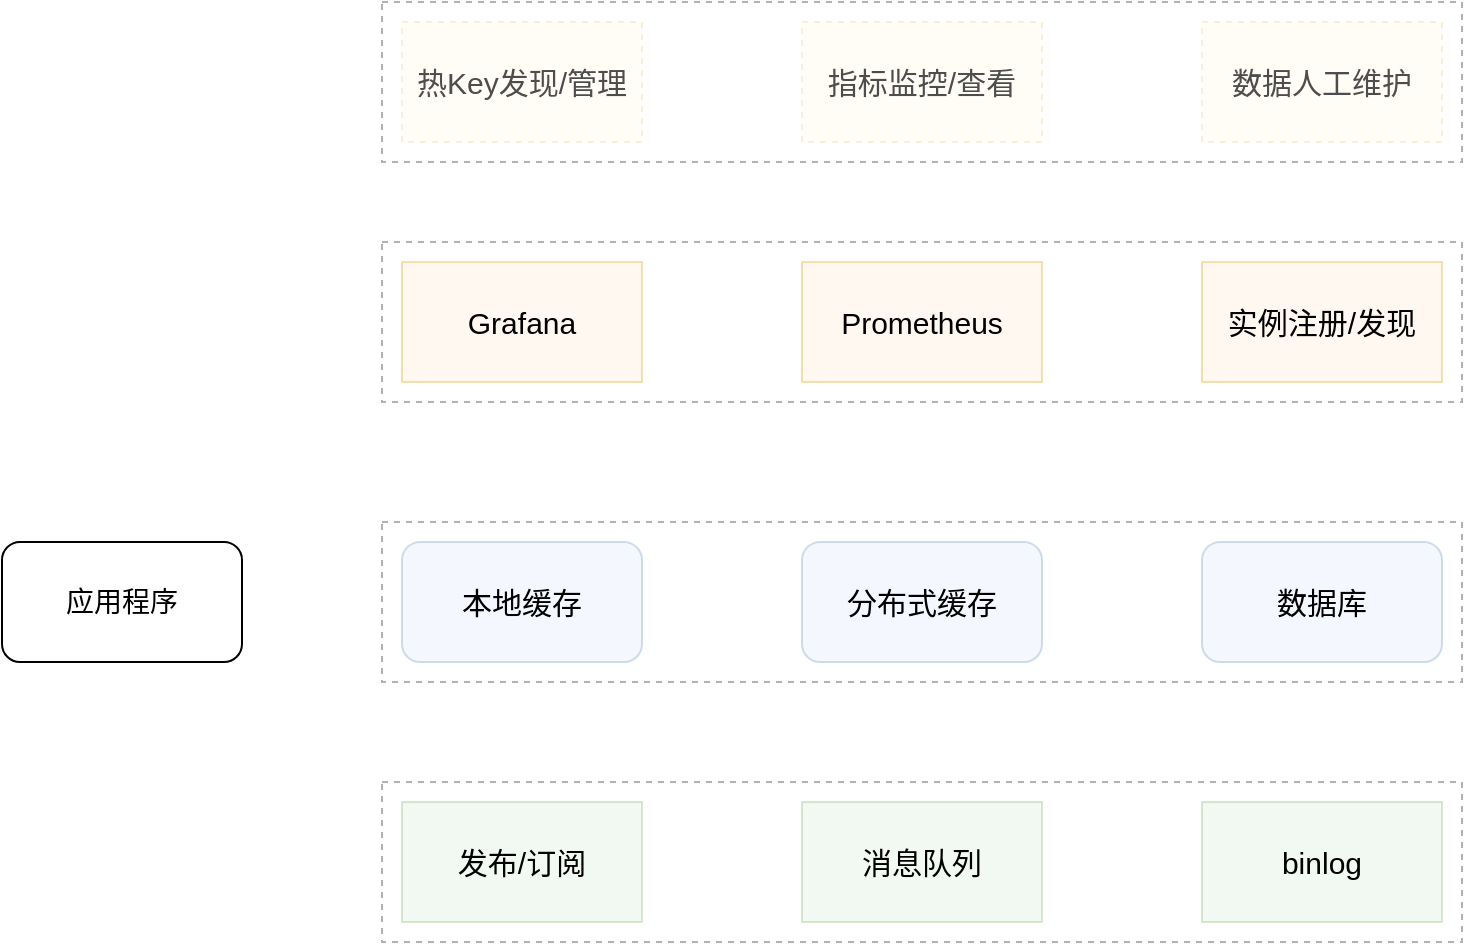 <mxfile version="24.7.8">
  <diagram name="第 1 页" id="IxM7ENkWdrm_fHpL8Hzq">
    <mxGraphModel dx="1050" dy="1789" grid="1" gridSize="10" guides="1" tooltips="1" connect="1" arrows="1" fold="1" page="1" pageScale="1" pageWidth="827" pageHeight="1169" math="0" shadow="0">
      <root>
        <mxCell id="0" />
        <mxCell id="1" parent="0" />
        <mxCell id="1vQVlJdNgarl2FIqYM4--4" value="" style="rounded=0;whiteSpace=wrap;html=1;fontSize=15;opacity=30;dashed=1;" vertex="1" parent="1">
          <mxGeometry x="190" y="360" width="540" height="80" as="geometry" />
        </mxCell>
        <mxCell id="1vQVlJdNgarl2FIqYM4--15" value="" style="rounded=0;whiteSpace=wrap;html=1;fontSize=15;opacity=30;dashed=1;" vertex="1" parent="1">
          <mxGeometry x="190" y="230" width="540" height="80" as="geometry" />
        </mxCell>
        <mxCell id="1vQVlJdNgarl2FIqYM4--16" value="" style="rounded=0;whiteSpace=wrap;html=1;fontSize=15;opacity=30;dashed=1;" vertex="1" parent="1">
          <mxGeometry x="190" y="90" width="540" height="80" as="geometry" />
        </mxCell>
        <mxCell id="1vQVlJdNgarl2FIqYM4--1" value="本地缓存" style="rounded=1;whiteSpace=wrap;html=1;fontSize=15;fillColor=#dae8fc;strokeColor=#6c8ebf;opacity=30;" vertex="1" parent="1">
          <mxGeometry x="200" y="240" width="120" height="60" as="geometry" />
        </mxCell>
        <mxCell id="1vQVlJdNgarl2FIqYM4--2" value="分布式缓存" style="rounded=1;whiteSpace=wrap;html=1;fontSize=15;fillColor=#dae8fc;strokeColor=#6c8ebf;opacity=30;" vertex="1" parent="1">
          <mxGeometry x="400" y="240" width="120" height="60" as="geometry" />
        </mxCell>
        <mxCell id="1vQVlJdNgarl2FIqYM4--3" value="数据库" style="rounded=1;whiteSpace=wrap;html=1;fontSize=15;fillColor=#dae8fc;strokeColor=#6c8ebf;opacity=30;" vertex="1" parent="1">
          <mxGeometry x="600" y="240" width="120" height="60" as="geometry" />
        </mxCell>
        <mxCell id="1vQVlJdNgarl2FIqYM4--5" value="应用程序" style="rounded=1;whiteSpace=wrap;html=1;fontSize=14;" vertex="1" parent="1">
          <mxGeometry y="240" width="120" height="60" as="geometry" />
        </mxCell>
        <mxCell id="1vQVlJdNgarl2FIqYM4--6" value="发布/订阅" style="rounded=0;whiteSpace=wrap;html=1;fontSize=15;fillColor=#d5e8d4;strokeColor=#82b366;opacity=30;" vertex="1" parent="1">
          <mxGeometry x="200" y="370" width="120" height="60" as="geometry" />
        </mxCell>
        <mxCell id="1vQVlJdNgarl2FIqYM4--7" value="消息队列" style="rounded=0;whiteSpace=wrap;html=1;fontSize=15;fillColor=#d5e8d4;strokeColor=#82b366;opacity=30;" vertex="1" parent="1">
          <mxGeometry x="400" y="370" width="120" height="60" as="geometry" />
        </mxCell>
        <mxCell id="1vQVlJdNgarl2FIqYM4--8" value="binlog" style="rounded=0;whiteSpace=wrap;html=1;fontSize=15;fillColor=#d5e8d4;strokeColor=#82b366;opacity=30;" vertex="1" parent="1">
          <mxGeometry x="600" y="370" width="120" height="60" as="geometry" />
        </mxCell>
        <mxCell id="1vQVlJdNgarl2FIqYM4--9" value="Grafana" style="rounded=0;whiteSpace=wrap;html=1;fillColor=#ffe6cc;strokeColor=#d79b00;fontSize=15;opacity=30;" vertex="1" parent="1">
          <mxGeometry x="200" y="100" width="120" height="60" as="geometry" />
        </mxCell>
        <mxCell id="1vQVlJdNgarl2FIqYM4--10" value="Prometheus" style="rounded=0;whiteSpace=wrap;html=1;fillColor=#ffe6cc;strokeColor=#d79b00;fontSize=15;opacity=30;" vertex="1" parent="1">
          <mxGeometry x="400" y="100" width="120" height="60" as="geometry" />
        </mxCell>
        <mxCell id="1vQVlJdNgarl2FIqYM4--11" value="实例注册/发现" style="rounded=0;whiteSpace=wrap;html=1;fillColor=#ffe6cc;strokeColor=#d79b00;fontSize=15;opacity=30;" vertex="1" parent="1">
          <mxGeometry x="600" y="100" width="120" height="60" as="geometry" />
        </mxCell>
        <mxCell id="1vQVlJdNgarl2FIqYM4--12" value="热Key发现/管理" style="rounded=0;whiteSpace=wrap;html=1;fillColor=#fff2cc;strokeColor=#d6b656;fontSize=15;dashed=1;opacity=30;" vertex="1" parent="1">
          <mxGeometry x="200" y="-20" width="120" height="60" as="geometry" />
        </mxCell>
        <mxCell id="1vQVlJdNgarl2FIqYM4--13" value="指标监控/查看" style="rounded=0;whiteSpace=wrap;html=1;fillColor=#fff2cc;strokeColor=#d6b656;fontSize=15;dashed=1;opacity=30;" vertex="1" parent="1">
          <mxGeometry x="400" y="-20" width="120" height="60" as="geometry" />
        </mxCell>
        <mxCell id="1vQVlJdNgarl2FIqYM4--14" value="数据人工维护" style="rounded=0;whiteSpace=wrap;html=1;fillColor=#fff2cc;strokeColor=#d6b656;fontSize=15;dashed=1;opacity=30;" vertex="1" parent="1">
          <mxGeometry x="600" y="-20" width="120" height="60" as="geometry" />
        </mxCell>
        <mxCell id="1vQVlJdNgarl2FIqYM4--17" value="" style="rounded=0;whiteSpace=wrap;html=1;fontSize=15;opacity=30;dashed=1;" vertex="1" parent="1">
          <mxGeometry x="190" y="-30" width="540" height="80" as="geometry" />
        </mxCell>
      </root>
    </mxGraphModel>
  </diagram>
</mxfile>
